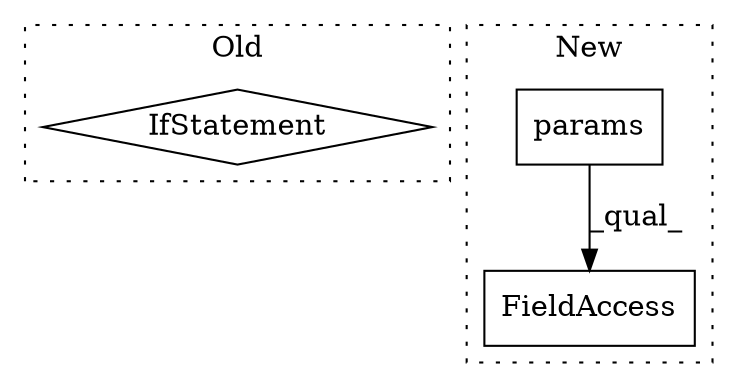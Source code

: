 digraph G {
subgraph cluster0 {
1 [label="IfStatement" a="25" s="2745,2765" l="4,2" shape="diamond"];
label = "Old";
style="dotted";
}
subgraph cluster1 {
2 [label="params" a="32" s="3288" l="8" shape="box"];
3 [label="FieldAccess" a="22" s="3283" l="19" shape="box"];
label = "New";
style="dotted";
}
2 -> 3 [label="_qual_"];
}